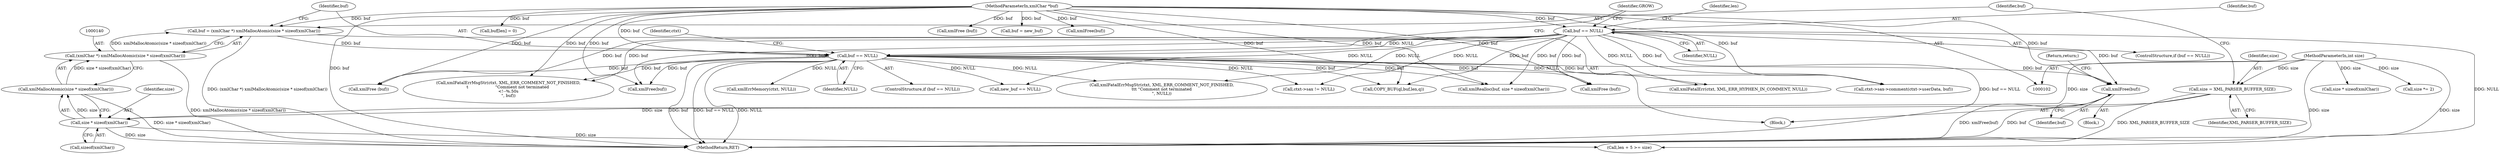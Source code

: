 digraph "0_Chrome_d0947db40187f4708c58e64cbd6013faf9eddeed_9@pointer" {
"1000407" [label="(Call,xmlFree(buf))"];
"1000147" [label="(Call,buf == NULL)"];
"1000137" [label="(Call,buf = (xmlChar *) xmlMallocAtomic(size * sizeof(xmlChar)))"];
"1000139" [label="(Call,(xmlChar *) xmlMallocAtomic(size * sizeof(xmlChar)))"];
"1000141" [label="(Call,xmlMallocAtomic(size * sizeof(xmlChar)))"];
"1000142" [label="(Call,size * sizeof(xmlChar))"];
"1000134" [label="(Call,size = XML_PARSER_BUFFER_SIZE)"];
"1000106" [label="(MethodParameterIn,int size)"];
"1000104" [label="(MethodParameterIn,xmlChar *buf)"];
"1000127" [label="(Call,buf == NULL)"];
"1000268" [label="(Call,xmlFree (buf))"];
"1000130" [label="(Block,)"];
"1000142" [label="(Call,size * sizeof(xmlChar))"];
"1000274" [label="(Call,buf = new_buf)"];
"1000312" [label="(Call,xmlFree(buf))"];
"1000277" [label="(Call,COPY_BUF(ql,buf,len,q))"];
"1000138" [label="(Identifier,buf)"];
"1000410" [label="(MethodReturn,RET)"];
"1000199" [label="(Call,xmlFree (buf))"];
"1000106" [label="(MethodParameterIn,int size)"];
"1000243" [label="(Call,len + 5 >= size)"];
"1000132" [label="(Identifier,len)"];
"1000151" [label="(Call,xmlErrMemory(ctxt, NULL))"];
"1000332" [label="(Call,buf[len] = 0)"];
"1000264" [label="(Call,new_buf == NULL)"];
"1000136" [label="(Identifier,XML_PARSER_BUFFER_SIZE)"];
"1000402" [label="(Call,xmlFatalErrMsgStr(ctxt, XML_ERR_COMMENT_NOT_FINISHED,\n\t\t\t \"Comment not terminated\n\", NULL))"];
"1000144" [label="(Call,sizeof(xmlChar))"];
"1000127" [label="(Call,buf == NULL)"];
"1000141" [label="(Call,xmlMallocAtomic(size * sizeof(xmlChar)))"];
"1000135" [label="(Identifier,size)"];
"1000407" [label="(Call,xmlFree(buf))"];
"1000129" [label="(Identifier,NULL)"];
"1000376" [label="(Call,ctxt->sax != NULL)"];
"1000408" [label="(Identifier,buf)"];
"1000147" [label="(Call,buf == NULL)"];
"1000137" [label="(Call,buf = (xmlChar *) xmlMallocAtomic(size * sizeof(xmlChar)))"];
"1000342" [label="(Call,xmlFatalErrMsgStr(ctxt, XML_ERR_COMMENT_NOT_FINISHED,\n\t                     \"Comment not terminated \n<!--%.50s\n\", buf))"];
"1000398" [label="(Call,xmlFree(buf))"];
"1000152" [label="(Identifier,ctxt)"];
"1000257" [label="(Call,xmlRealloc(buf, size * sizeof(xmlChar)))"];
"1000128" [label="(Identifier,buf)"];
"1000149" [label="(Identifier,NULL)"];
"1000238" [label="(Call,xmlFatalErr(ctxt, XML_ERR_HYPHEN_IN_COMMENT, NULL))"];
"1000175" [label="(Call,xmlFree (buf))"];
"1000259" [label="(Call,size * sizeof(xmlChar))"];
"1000107" [label="(Block,)"];
"1000134" [label="(Call,size = XML_PARSER_BUFFER_SIZE)"];
"1000250" [label="(Call,size *= 2)"];
"1000148" [label="(Identifier,buf)"];
"1000155" [label="(Identifier,GROW)"];
"1000393" [label="(Call,ctxt->sax->comment(ctxt->userData, buf))"];
"1000139" [label="(Call,(xmlChar *) xmlMallocAtomic(size * sizeof(xmlChar)))"];
"1000143" [label="(Identifier,size)"];
"1000409" [label="(Return,return;)"];
"1000104" [label="(MethodParameterIn,xmlChar *buf)"];
"1000146" [label="(ControlStructure,if (buf == NULL))"];
"1000126" [label="(ControlStructure,if (buf == NULL))"];
"1000407" -> "1000107"  [label="AST: "];
"1000407" -> "1000408"  [label="CFG: "];
"1000408" -> "1000407"  [label="AST: "];
"1000409" -> "1000407"  [label="CFG: "];
"1000407" -> "1000410"  [label="DDG: xmlFree(buf)"];
"1000407" -> "1000410"  [label="DDG: buf"];
"1000147" -> "1000407"  [label="DDG: buf"];
"1000127" -> "1000407"  [label="DDG: buf"];
"1000104" -> "1000407"  [label="DDG: buf"];
"1000147" -> "1000146"  [label="AST: "];
"1000147" -> "1000149"  [label="CFG: "];
"1000148" -> "1000147"  [label="AST: "];
"1000149" -> "1000147"  [label="AST: "];
"1000152" -> "1000147"  [label="CFG: "];
"1000155" -> "1000147"  [label="CFG: "];
"1000147" -> "1000410"  [label="DDG: NULL"];
"1000147" -> "1000410"  [label="DDG: buf"];
"1000147" -> "1000410"  [label="DDG: buf == NULL"];
"1000137" -> "1000147"  [label="DDG: buf"];
"1000104" -> "1000147"  [label="DDG: buf"];
"1000127" -> "1000147"  [label="DDG: NULL"];
"1000147" -> "1000151"  [label="DDG: NULL"];
"1000147" -> "1000175"  [label="DDG: buf"];
"1000147" -> "1000199"  [label="DDG: buf"];
"1000147" -> "1000238"  [label="DDG: NULL"];
"1000147" -> "1000257"  [label="DDG: buf"];
"1000147" -> "1000264"  [label="DDG: NULL"];
"1000147" -> "1000277"  [label="DDG: buf"];
"1000147" -> "1000342"  [label="DDG: buf"];
"1000147" -> "1000376"  [label="DDG: NULL"];
"1000147" -> "1000393"  [label="DDG: buf"];
"1000147" -> "1000398"  [label="DDG: buf"];
"1000147" -> "1000402"  [label="DDG: NULL"];
"1000137" -> "1000130"  [label="AST: "];
"1000137" -> "1000139"  [label="CFG: "];
"1000138" -> "1000137"  [label="AST: "];
"1000139" -> "1000137"  [label="AST: "];
"1000148" -> "1000137"  [label="CFG: "];
"1000137" -> "1000410"  [label="DDG: (xmlChar *) xmlMallocAtomic(size * sizeof(xmlChar))"];
"1000139" -> "1000137"  [label="DDG: xmlMallocAtomic(size * sizeof(xmlChar))"];
"1000104" -> "1000137"  [label="DDG: buf"];
"1000139" -> "1000141"  [label="CFG: "];
"1000140" -> "1000139"  [label="AST: "];
"1000141" -> "1000139"  [label="AST: "];
"1000139" -> "1000410"  [label="DDG: xmlMallocAtomic(size * sizeof(xmlChar))"];
"1000141" -> "1000139"  [label="DDG: size * sizeof(xmlChar)"];
"1000141" -> "1000142"  [label="CFG: "];
"1000142" -> "1000141"  [label="AST: "];
"1000141" -> "1000410"  [label="DDG: size * sizeof(xmlChar)"];
"1000142" -> "1000141"  [label="DDG: size"];
"1000142" -> "1000144"  [label="CFG: "];
"1000143" -> "1000142"  [label="AST: "];
"1000144" -> "1000142"  [label="AST: "];
"1000142" -> "1000410"  [label="DDG: size"];
"1000134" -> "1000142"  [label="DDG: size"];
"1000106" -> "1000142"  [label="DDG: size"];
"1000142" -> "1000243"  [label="DDG: size"];
"1000134" -> "1000130"  [label="AST: "];
"1000134" -> "1000136"  [label="CFG: "];
"1000135" -> "1000134"  [label="AST: "];
"1000136" -> "1000134"  [label="AST: "];
"1000138" -> "1000134"  [label="CFG: "];
"1000134" -> "1000410"  [label="DDG: XML_PARSER_BUFFER_SIZE"];
"1000106" -> "1000134"  [label="DDG: size"];
"1000106" -> "1000102"  [label="AST: "];
"1000106" -> "1000410"  [label="DDG: size"];
"1000106" -> "1000243"  [label="DDG: size"];
"1000106" -> "1000250"  [label="DDG: size"];
"1000106" -> "1000259"  [label="DDG: size"];
"1000104" -> "1000102"  [label="AST: "];
"1000104" -> "1000410"  [label="DDG: buf"];
"1000104" -> "1000127"  [label="DDG: buf"];
"1000104" -> "1000175"  [label="DDG: buf"];
"1000104" -> "1000199"  [label="DDG: buf"];
"1000104" -> "1000257"  [label="DDG: buf"];
"1000104" -> "1000268"  [label="DDG: buf"];
"1000104" -> "1000274"  [label="DDG: buf"];
"1000104" -> "1000277"  [label="DDG: buf"];
"1000104" -> "1000312"  [label="DDG: buf"];
"1000104" -> "1000332"  [label="DDG: buf"];
"1000104" -> "1000342"  [label="DDG: buf"];
"1000104" -> "1000393"  [label="DDG: buf"];
"1000104" -> "1000398"  [label="DDG: buf"];
"1000127" -> "1000126"  [label="AST: "];
"1000127" -> "1000129"  [label="CFG: "];
"1000128" -> "1000127"  [label="AST: "];
"1000129" -> "1000127"  [label="AST: "];
"1000132" -> "1000127"  [label="CFG: "];
"1000155" -> "1000127"  [label="CFG: "];
"1000127" -> "1000410"  [label="DDG: NULL"];
"1000127" -> "1000410"  [label="DDG: buf == NULL"];
"1000127" -> "1000175"  [label="DDG: buf"];
"1000127" -> "1000199"  [label="DDG: buf"];
"1000127" -> "1000238"  [label="DDG: NULL"];
"1000127" -> "1000257"  [label="DDG: buf"];
"1000127" -> "1000264"  [label="DDG: NULL"];
"1000127" -> "1000277"  [label="DDG: buf"];
"1000127" -> "1000342"  [label="DDG: buf"];
"1000127" -> "1000376"  [label="DDG: NULL"];
"1000127" -> "1000393"  [label="DDG: buf"];
"1000127" -> "1000398"  [label="DDG: buf"];
"1000127" -> "1000402"  [label="DDG: NULL"];
}

